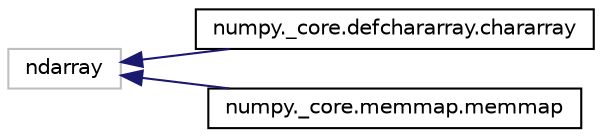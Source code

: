 digraph "Graphical Class Hierarchy"
{
 // LATEX_PDF_SIZE
  edge [fontname="Helvetica",fontsize="10",labelfontname="Helvetica",labelfontsize="10"];
  node [fontname="Helvetica",fontsize="10",shape=record];
  rankdir="LR";
  Node16482 [label="ndarray",height=0.2,width=0.4,color="grey75", fillcolor="white", style="filled",tooltip=" "];
  Node16482 -> Node0 [dir="back",color="midnightblue",fontsize="10",style="solid",fontname="Helvetica"];
  Node0 [label="numpy._core.defchararray.chararray",height=0.2,width=0.4,color="black", fillcolor="white", style="filled",URL="$classnumpy_1_1__core_1_1defchararray_1_1chararray.html",tooltip=" "];
  Node16482 -> Node16484 [dir="back",color="midnightblue",fontsize="10",style="solid",fontname="Helvetica"];
  Node16484 [label="numpy._core.memmap.memmap",height=0.2,width=0.4,color="black", fillcolor="white", style="filled",URL="$classnumpy_1_1__core_1_1memmap_1_1memmap.html",tooltip=" "];
}
